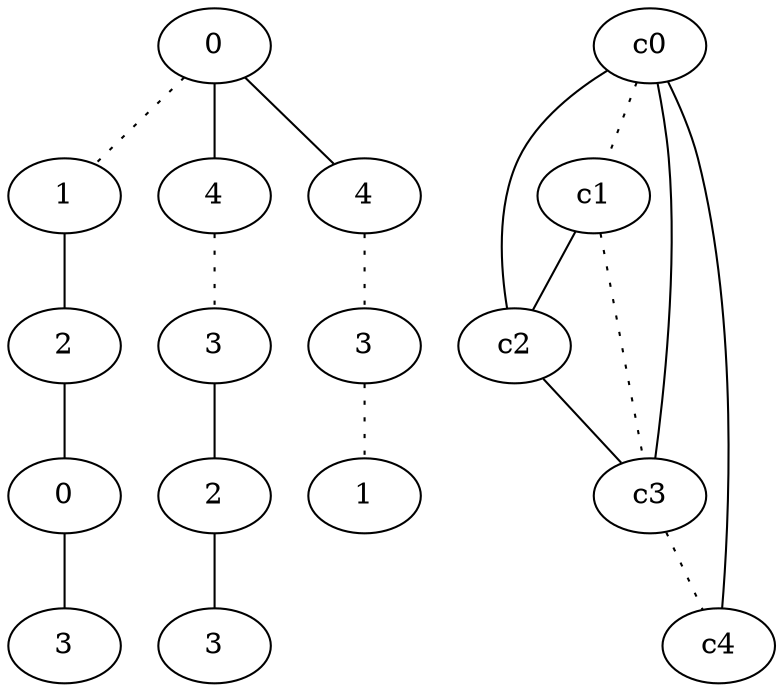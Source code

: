 graph {
a0[label=0];
a1[label=1];
a2[label=2];
a3[label=0];
a4[label=3];
a5[label=4];
a6[label=3];
a7[label=2];
a8[label=3];
a9[label=4];
a10[label=3];
a11[label=1];
a0 -- a1 [style=dotted];
a0 -- a5;
a0 -- a9;
a1 -- a2;
a2 -- a3;
a3 -- a4;
a5 -- a6 [style=dotted];
a6 -- a7;
a7 -- a8;
a9 -- a10 [style=dotted];
a10 -- a11 [style=dotted];
c0 -- c1 [style=dotted];
c0 -- c2;
c0 -- c3;
c0 -- c4;
c1 -- c2;
c1 -- c3 [style=dotted];
c2 -- c3;
c3 -- c4 [style=dotted];
}
